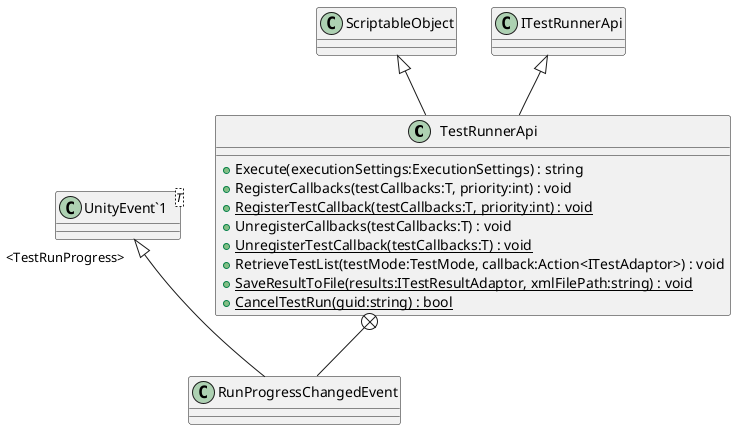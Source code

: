 @startuml
class TestRunnerApi {
    + Execute(executionSettings:ExecutionSettings) : string
    + RegisterCallbacks(testCallbacks:T, priority:int) : void
    + {static} RegisterTestCallback(testCallbacks:T, priority:int) : void
    + UnregisterCallbacks(testCallbacks:T) : void
    + {static} UnregisterTestCallback(testCallbacks:T) : void
    + RetrieveTestList(testMode:TestMode, callback:Action<ITestAdaptor>) : void
    + {static} SaveResultToFile(results:ITestResultAdaptor, xmlFilePath:string) : void
    + {static} CancelTestRun(guid:string) : bool
}
class RunProgressChangedEvent {
}
class "UnityEvent`1"<T> {
}
ScriptableObject <|-- TestRunnerApi
ITestRunnerApi <|-- TestRunnerApi
TestRunnerApi +-- RunProgressChangedEvent
"UnityEvent`1" "<TestRunProgress>" <|-- RunProgressChangedEvent
@enduml
